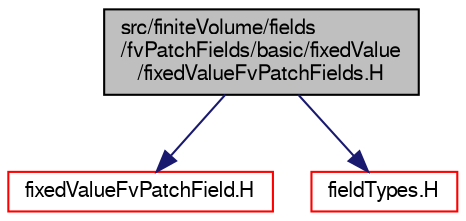 digraph "src/finiteVolume/fields/fvPatchFields/basic/fixedValue/fixedValueFvPatchFields.H"
{
  bgcolor="transparent";
  edge [fontname="FreeSans",fontsize="10",labelfontname="FreeSans",labelfontsize="10"];
  node [fontname="FreeSans",fontsize="10",shape=record];
  Node0 [label="src/finiteVolume/fields\l/fvPatchFields/basic/fixedValue\l/fixedValueFvPatchFields.H",height=0.2,width=0.4,color="black", fillcolor="grey75", style="filled", fontcolor="black"];
  Node0 -> Node1 [color="midnightblue",fontsize="10",style="solid",fontname="FreeSans"];
  Node1 [label="fixedValueFvPatchField.H",height=0.2,width=0.4,color="red",URL="$a01478.html"];
  Node0 -> Node121 [color="midnightblue",fontsize="10",style="solid",fontname="FreeSans"];
  Node121 [label="fieldTypes.H",height=0.2,width=0.4,color="red",URL="$a09608.html",tooltip="Include the header files for all the primitive types that Fields are instantiated for..."];
}
